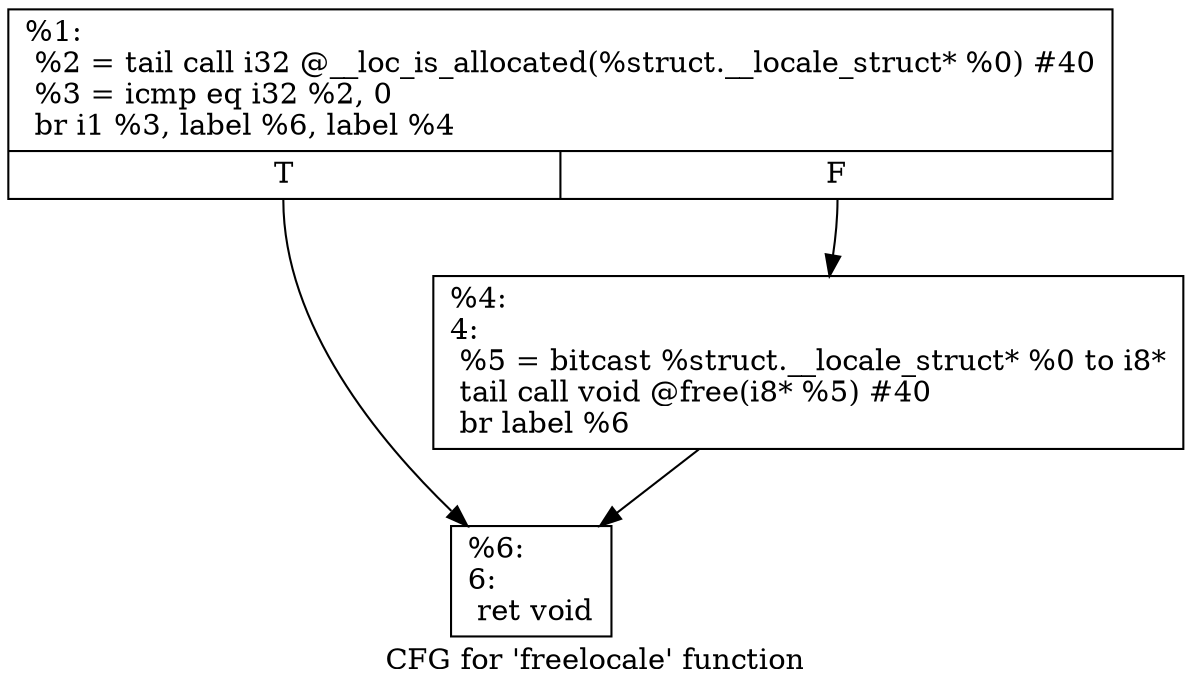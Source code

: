 digraph "CFG for 'freelocale' function" {
	label="CFG for 'freelocale' function";

	Node0x191b660 [shape=record,label="{%1:\l  %2 = tail call i32 @__loc_is_allocated(%struct.__locale_struct* %0) #40\l  %3 = icmp eq i32 %2, 0\l  br i1 %3, label %6, label %4\l|{<s0>T|<s1>F}}"];
	Node0x191b660:s0 -> Node0x191ce60;
	Node0x191b660:s1 -> Node0x191ce10;
	Node0x191ce10 [shape=record,label="{%4:\l4:                                                \l  %5 = bitcast %struct.__locale_struct* %0 to i8*\l  tail call void @free(i8* %5) #40\l  br label %6\l}"];
	Node0x191ce10 -> Node0x191ce60;
	Node0x191ce60 [shape=record,label="{%6:\l6:                                                \l  ret void\l}"];
}
